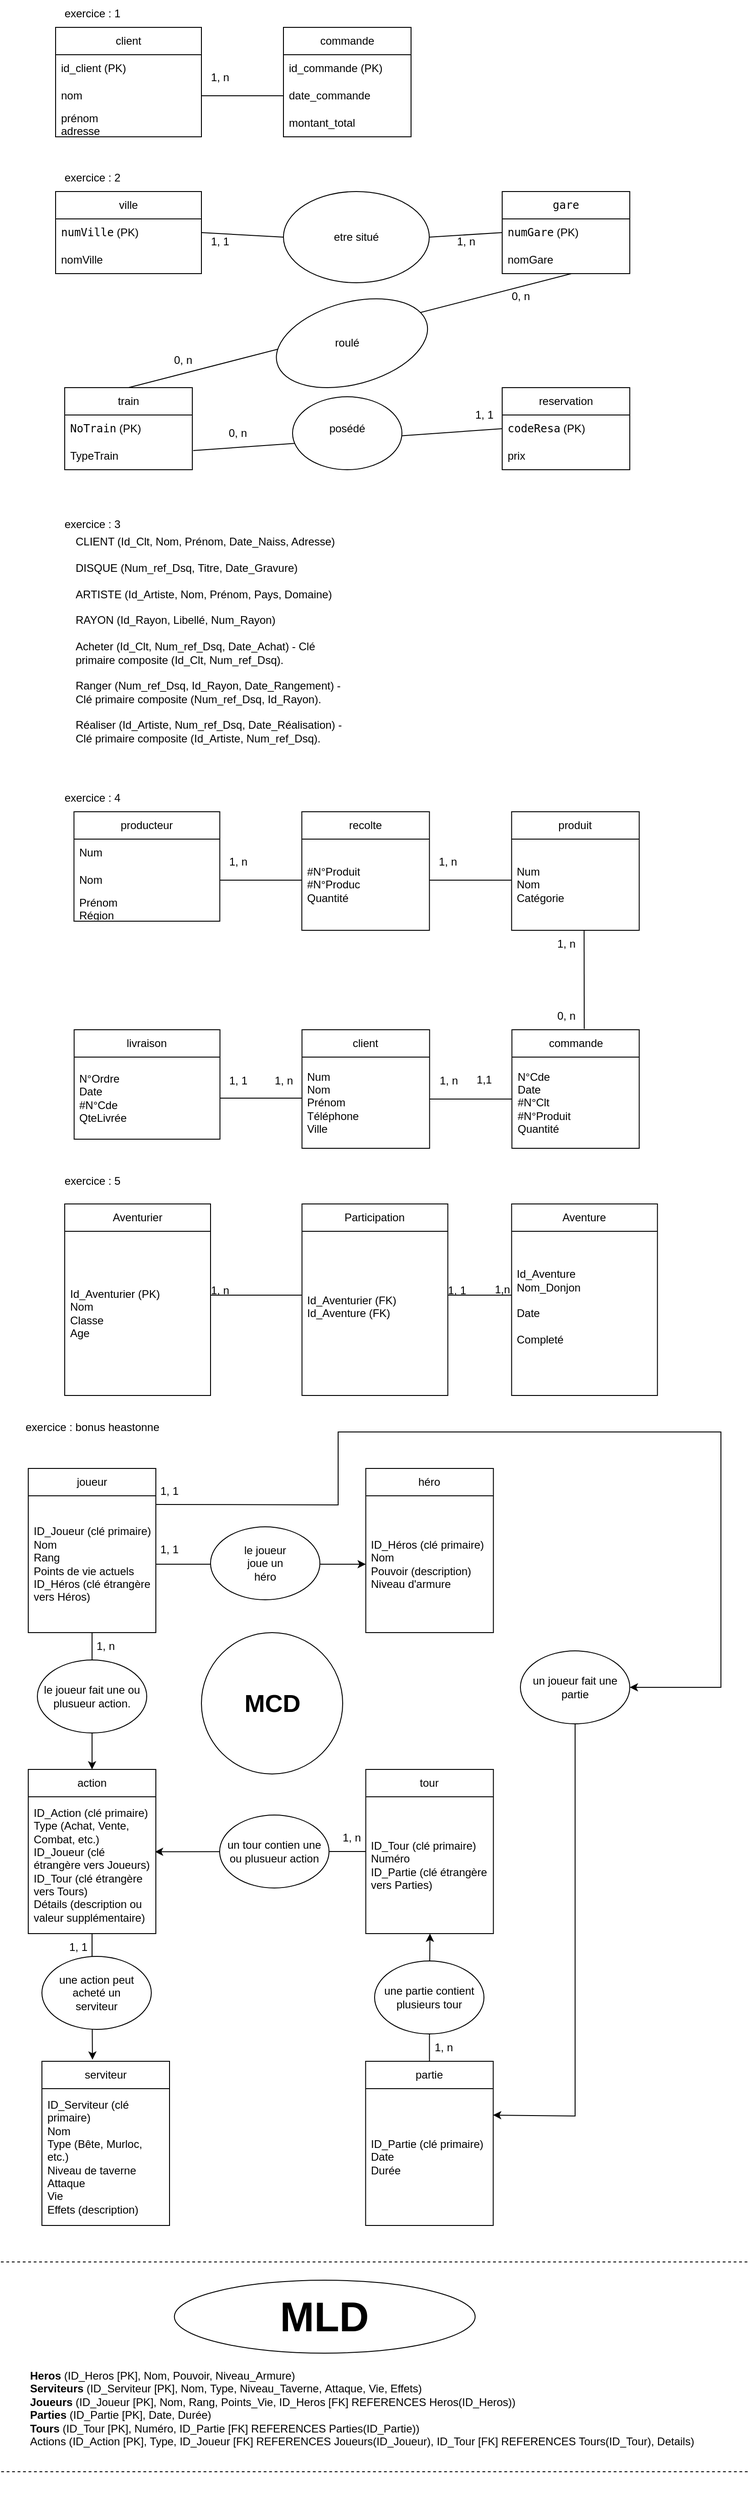 <mxfile version="24.9.1">
  <diagram name="Page-1" id="4SmS3CPvlmi44_YVS4lN">
    <mxGraphModel dx="892" dy="479" grid="1" gridSize="10" guides="1" tooltips="1" connect="1" arrows="1" fold="1" page="1" pageScale="1" pageWidth="827" pageHeight="1169" math="0" shadow="0">
      <root>
        <mxCell id="0" />
        <mxCell id="1" parent="0" />
        <mxCell id="nnCCSCj3-6F4ECiCiVHY-1" value="client" style="swimlane;fontStyle=0;childLayout=stackLayout;horizontal=1;startSize=30;horizontalStack=0;resizeParent=1;resizeParentMax=0;resizeLast=0;collapsible=1;marginBottom=0;whiteSpace=wrap;html=1;" parent="1" vertex="1">
          <mxGeometry x="60" y="70" width="160" height="120" as="geometry" />
        </mxCell>
        <mxCell id="nnCCSCj3-6F4ECiCiVHY-2" value="id_client (PK)" style="text;strokeColor=none;fillColor=none;align=left;verticalAlign=middle;spacingLeft=4;spacingRight=4;overflow=hidden;points=[[0,0.5],[1,0.5]];portConstraint=eastwest;rotatable=0;whiteSpace=wrap;html=1;" parent="nnCCSCj3-6F4ECiCiVHY-1" vertex="1">
          <mxGeometry y="30" width="160" height="30" as="geometry" />
        </mxCell>
        <mxCell id="nnCCSCj3-6F4ECiCiVHY-3" value="nom            " style="text;strokeColor=none;fillColor=none;align=left;verticalAlign=middle;spacingLeft=4;spacingRight=4;overflow=hidden;points=[[0,0.5],[1,0.5]];portConstraint=eastwest;rotatable=0;whiteSpace=wrap;html=1;" parent="nnCCSCj3-6F4ECiCiVHY-1" vertex="1">
          <mxGeometry y="60" width="160" height="30" as="geometry" />
        </mxCell>
        <mxCell id="nnCCSCj3-6F4ECiCiVHY-4" value="prénom         &lt;div&gt;adresse&amp;nbsp; &amp;nbsp; &amp;nbsp; &amp;nbsp;&amp;nbsp;&lt;br&gt;&lt;/div&gt;" style="text;strokeColor=none;fillColor=none;align=left;verticalAlign=middle;spacingLeft=4;spacingRight=4;overflow=hidden;points=[[0,0.5],[1,0.5]];portConstraint=eastwest;rotatable=0;whiteSpace=wrap;html=1;" parent="nnCCSCj3-6F4ECiCiVHY-1" vertex="1">
          <mxGeometry y="90" width="160" height="30" as="geometry" />
        </mxCell>
        <mxCell id="nnCCSCj3-6F4ECiCiVHY-5" value="commande" style="swimlane;fontStyle=0;childLayout=stackLayout;horizontal=1;startSize=30;horizontalStack=0;resizeParent=1;resizeParentMax=0;resizeLast=0;collapsible=1;marginBottom=0;whiteSpace=wrap;html=1;" parent="1" vertex="1">
          <mxGeometry x="310" y="70" width="140" height="120" as="geometry" />
        </mxCell>
        <mxCell id="nnCCSCj3-6F4ECiCiVHY-6" value="id_commande (PK)" style="text;strokeColor=none;fillColor=none;align=left;verticalAlign=middle;spacingLeft=4;spacingRight=4;overflow=hidden;points=[[0,0.5],[1,0.5]];portConstraint=eastwest;rotatable=0;whiteSpace=wrap;html=1;" parent="nnCCSCj3-6F4ECiCiVHY-5" vertex="1">
          <mxGeometry y="30" width="140" height="30" as="geometry" />
        </mxCell>
        <mxCell id="nnCCSCj3-6F4ECiCiVHY-7" value="date_commande   " style="text;strokeColor=none;fillColor=none;align=left;verticalAlign=middle;spacingLeft=4;spacingRight=4;overflow=hidden;points=[[0,0.5],[1,0.5]];portConstraint=eastwest;rotatable=0;whiteSpace=wrap;html=1;" parent="nnCCSCj3-6F4ECiCiVHY-5" vertex="1">
          <mxGeometry y="60" width="140" height="30" as="geometry" />
        </mxCell>
        <mxCell id="nnCCSCj3-6F4ECiCiVHY-8" value="montant_total   " style="text;strokeColor=none;fillColor=none;align=left;verticalAlign=middle;spacingLeft=4;spacingRight=4;overflow=hidden;points=[[0,0.5],[1,0.5]];portConstraint=eastwest;rotatable=0;whiteSpace=wrap;html=1;" parent="nnCCSCj3-6F4ECiCiVHY-5" vertex="1">
          <mxGeometry y="90" width="140" height="30" as="geometry" />
        </mxCell>
        <mxCell id="nnCCSCj3-6F4ECiCiVHY-9" value="" style="endArrow=none;html=1;rounded=0;exitX=1;exitY=0.5;exitDx=0;exitDy=0;entryX=0;entryY=0.5;entryDx=0;entryDy=0;" parent="1" source="nnCCSCj3-6F4ECiCiVHY-3" target="nnCCSCj3-6F4ECiCiVHY-7" edge="1">
          <mxGeometry width="50" height="50" relative="1" as="geometry">
            <mxPoint x="390" y="240" as="sourcePoint" />
            <mxPoint x="440" y="190" as="targetPoint" />
          </mxGeometry>
        </mxCell>
        <mxCell id="nnCCSCj3-6F4ECiCiVHY-10" value="1, n" style="text;html=1;align=center;verticalAlign=middle;resizable=0;points=[];autosize=1;strokeColor=none;fillColor=none;" parent="1" vertex="1">
          <mxGeometry x="220" y="110" width="40" height="30" as="geometry" />
        </mxCell>
        <mxCell id="nnCCSCj3-6F4ECiCiVHY-11" value="exercice : 1" style="text;html=1;align=center;verticalAlign=middle;resizable=0;points=[];autosize=1;strokeColor=none;fillColor=none;" parent="1" vertex="1">
          <mxGeometry x="60" y="40" width="80" height="30" as="geometry" />
        </mxCell>
        <mxCell id="nnCCSCj3-6F4ECiCiVHY-12" value="ville" style="swimlane;fontStyle=0;childLayout=stackLayout;horizontal=1;startSize=30;horizontalStack=0;resizeParent=1;resizeParentMax=0;resizeLast=0;collapsible=1;marginBottom=0;whiteSpace=wrap;html=1;" parent="1" vertex="1">
          <mxGeometry x="60" y="250" width="160" height="90" as="geometry" />
        </mxCell>
        <mxCell id="nnCCSCj3-6F4ECiCiVHY-13" value="&lt;code&gt;numVille&lt;/code&gt; (PK)" style="text;strokeColor=none;fillColor=none;align=left;verticalAlign=middle;spacingLeft=4;spacingRight=4;overflow=hidden;points=[[0,0.5],[1,0.5]];portConstraint=eastwest;rotatable=0;whiteSpace=wrap;html=1;" parent="nnCCSCj3-6F4ECiCiVHY-12" vertex="1">
          <mxGeometry y="30" width="160" height="30" as="geometry" />
        </mxCell>
        <mxCell id="nnCCSCj3-6F4ECiCiVHY-14" value="nomVille            " style="text;strokeColor=none;fillColor=none;align=left;verticalAlign=middle;spacingLeft=4;spacingRight=4;overflow=hidden;points=[[0,0.5],[1,0.5]];portConstraint=eastwest;rotatable=0;whiteSpace=wrap;html=1;" parent="nnCCSCj3-6F4ECiCiVHY-12" vertex="1">
          <mxGeometry y="60" width="160" height="30" as="geometry" />
        </mxCell>
        <mxCell id="nnCCSCj3-6F4ECiCiVHY-16" value="&lt;font face=&quot;monospace&quot;&gt;gare&lt;/font&gt;" style="swimlane;fontStyle=0;childLayout=stackLayout;horizontal=1;startSize=30;horizontalStack=0;resizeParent=1;resizeParentMax=0;resizeLast=0;collapsible=1;marginBottom=0;whiteSpace=wrap;html=1;" parent="1" vertex="1">
          <mxGeometry x="550" y="250" width="140" height="90" as="geometry" />
        </mxCell>
        <mxCell id="nnCCSCj3-6F4ECiCiVHY-17" value="&lt;code&gt;numGare&lt;/code&gt; (PK)" style="text;strokeColor=none;fillColor=none;align=left;verticalAlign=middle;spacingLeft=4;spacingRight=4;overflow=hidden;points=[[0,0.5],[1,0.5]];portConstraint=eastwest;rotatable=0;whiteSpace=wrap;html=1;" parent="nnCCSCj3-6F4ECiCiVHY-16" vertex="1">
          <mxGeometry y="30" width="140" height="30" as="geometry" />
        </mxCell>
        <mxCell id="nnCCSCj3-6F4ECiCiVHY-18" value="nomGare   " style="text;strokeColor=none;fillColor=none;align=left;verticalAlign=middle;spacingLeft=4;spacingRight=4;overflow=hidden;points=[[0,0.5],[1,0.5]];portConstraint=eastwest;rotatable=0;whiteSpace=wrap;html=1;" parent="nnCCSCj3-6F4ECiCiVHY-16" vertex="1">
          <mxGeometry y="60" width="140" height="30" as="geometry" />
        </mxCell>
        <mxCell id="nnCCSCj3-6F4ECiCiVHY-20" value="" style="endArrow=none;html=1;rounded=0;exitX=1;exitY=0.5;exitDx=0;exitDy=0;entryX=0;entryY=0.5;entryDx=0;entryDy=0;" parent="1" source="nnCCSCj3-6F4ECiCiVHY-35" target="nnCCSCj3-6F4ECiCiVHY-17" edge="1">
          <mxGeometry width="50" height="50" relative="1" as="geometry">
            <mxPoint x="390" y="420" as="sourcePoint" />
            <mxPoint x="440" y="370" as="targetPoint" />
          </mxGeometry>
        </mxCell>
        <mxCell id="nnCCSCj3-6F4ECiCiVHY-21" value="1, 1" style="text;html=1;align=center;verticalAlign=middle;resizable=0;points=[];autosize=1;strokeColor=none;fillColor=none;" parent="1" vertex="1">
          <mxGeometry x="220" y="290" width="40" height="30" as="geometry" />
        </mxCell>
        <mxCell id="nnCCSCj3-6F4ECiCiVHY-22" value="exercice : 2" style="text;html=1;align=center;verticalAlign=middle;resizable=0;points=[];autosize=1;strokeColor=none;fillColor=none;" parent="1" vertex="1">
          <mxGeometry x="60" y="220" width="80" height="30" as="geometry" />
        </mxCell>
        <mxCell id="nnCCSCj3-6F4ECiCiVHY-23" value="train" style="swimlane;fontStyle=0;childLayout=stackLayout;horizontal=1;startSize=30;horizontalStack=0;resizeParent=1;resizeParentMax=0;resizeLast=0;collapsible=1;marginBottom=0;whiteSpace=wrap;html=1;" parent="1" vertex="1">
          <mxGeometry x="70" y="465" width="140" height="90" as="geometry" />
        </mxCell>
        <mxCell id="nnCCSCj3-6F4ECiCiVHY-24" value="&lt;code&gt;NoTrain&lt;/code&gt; (PK)" style="text;strokeColor=none;fillColor=none;align=left;verticalAlign=middle;spacingLeft=4;spacingRight=4;overflow=hidden;points=[[0,0.5],[1,0.5]];portConstraint=eastwest;rotatable=0;whiteSpace=wrap;html=1;" parent="nnCCSCj3-6F4ECiCiVHY-23" vertex="1">
          <mxGeometry y="30" width="140" height="30" as="geometry" />
        </mxCell>
        <mxCell id="nnCCSCj3-6F4ECiCiVHY-25" value="TypeTrain   " style="text;strokeColor=none;fillColor=none;align=left;verticalAlign=middle;spacingLeft=4;spacingRight=4;overflow=hidden;points=[[0,0.5],[1,0.5]];portConstraint=eastwest;rotatable=0;whiteSpace=wrap;html=1;" parent="nnCCSCj3-6F4ECiCiVHY-23" vertex="1">
          <mxGeometry y="60" width="140" height="30" as="geometry" />
        </mxCell>
        <mxCell id="nnCCSCj3-6F4ECiCiVHY-27" value="" style="endArrow=none;html=1;rounded=0;exitX=0.543;exitY=1;exitDx=0;exitDy=0;entryX=0.5;entryY=0;entryDx=0;entryDy=0;exitPerimeter=0;" parent="1" source="nnCCSCj3-6F4ECiCiVHY-18" target="nnCCSCj3-6F4ECiCiVHY-23" edge="1">
          <mxGeometry width="50" height="50" relative="1" as="geometry">
            <mxPoint x="450" y="325" as="sourcePoint" />
            <mxPoint x="670" y="370" as="targetPoint" />
          </mxGeometry>
        </mxCell>
        <mxCell id="nnCCSCj3-6F4ECiCiVHY-29" value="reservation" style="swimlane;fontStyle=0;childLayout=stackLayout;horizontal=1;startSize=30;horizontalStack=0;resizeParent=1;resizeParentMax=0;resizeLast=0;collapsible=1;marginBottom=0;whiteSpace=wrap;html=1;" parent="1" vertex="1">
          <mxGeometry x="550" y="465" width="140" height="90" as="geometry" />
        </mxCell>
        <mxCell id="nnCCSCj3-6F4ECiCiVHY-30" value="&lt;code&gt;codeResa&lt;/code&gt; (PK)" style="text;strokeColor=none;fillColor=none;align=left;verticalAlign=middle;spacingLeft=4;spacingRight=4;overflow=hidden;points=[[0,0.5],[1,0.5]];portConstraint=eastwest;rotatable=0;whiteSpace=wrap;html=1;" parent="nnCCSCj3-6F4ECiCiVHY-29" vertex="1">
          <mxGeometry y="30" width="140" height="30" as="geometry" />
        </mxCell>
        <mxCell id="nnCCSCj3-6F4ECiCiVHY-31" value="prix   " style="text;strokeColor=none;fillColor=none;align=left;verticalAlign=middle;spacingLeft=4;spacingRight=4;overflow=hidden;points=[[0,0.5],[1,0.5]];portConstraint=eastwest;rotatable=0;whiteSpace=wrap;html=1;" parent="nnCCSCj3-6F4ECiCiVHY-29" vertex="1">
          <mxGeometry y="60" width="140" height="30" as="geometry" />
        </mxCell>
        <mxCell id="nnCCSCj3-6F4ECiCiVHY-33" value="" style="endArrow=none;html=1;rounded=0;exitX=1.007;exitY=0.3;exitDx=0;exitDy=0;entryX=0;entryY=0.5;entryDx=0;entryDy=0;exitPerimeter=0;" parent="1" source="nnCCSCj3-6F4ECiCiVHY-25" target="nnCCSCj3-6F4ECiCiVHY-30" edge="1">
          <mxGeometry width="50" height="50" relative="1" as="geometry">
            <mxPoint x="450" y="525" as="sourcePoint" />
            <mxPoint x="670" y="570" as="targetPoint" />
          </mxGeometry>
        </mxCell>
        <mxCell id="nnCCSCj3-6F4ECiCiVHY-34" value="0, n" style="text;html=1;align=center;verticalAlign=middle;resizable=0;points=[];autosize=1;strokeColor=none;fillColor=none;" parent="1" vertex="1">
          <mxGeometry x="550" y="350" width="40" height="30" as="geometry" />
        </mxCell>
        <mxCell id="nnCCSCj3-6F4ECiCiVHY-36" value="" style="endArrow=none;html=1;rounded=0;exitX=1;exitY=0.5;exitDx=0;exitDy=0;entryX=0;entryY=0.5;entryDx=0;entryDy=0;" parent="1" source="nnCCSCj3-6F4ECiCiVHY-13" target="nnCCSCj3-6F4ECiCiVHY-35" edge="1">
          <mxGeometry width="50" height="50" relative="1" as="geometry">
            <mxPoint x="220" y="295" as="sourcePoint" />
            <mxPoint x="550" y="295" as="targetPoint" />
          </mxGeometry>
        </mxCell>
        <mxCell id="nnCCSCj3-6F4ECiCiVHY-35" value="" style="ellipse;whiteSpace=wrap;html=1;" parent="1" vertex="1">
          <mxGeometry x="310" y="250" width="160" height="100" as="geometry" />
        </mxCell>
        <mxCell id="nnCCSCj3-6F4ECiCiVHY-37" value="etre situé" style="text;html=1;align=center;verticalAlign=middle;whiteSpace=wrap;rounded=0;" parent="1" vertex="1">
          <mxGeometry x="360" y="285" width="60" height="30" as="geometry" />
        </mxCell>
        <mxCell id="nnCCSCj3-6F4ECiCiVHY-38" value="" style="ellipse;whiteSpace=wrap;html=1;rotation=-15;" parent="1" vertex="1">
          <mxGeometry x="300.17" y="371.29" width="170" height="90" as="geometry" />
        </mxCell>
        <mxCell id="nnCCSCj3-6F4ECiCiVHY-39" value="roulé" style="text;html=1;align=center;verticalAlign=middle;whiteSpace=wrap;rounded=0;" parent="1" vertex="1">
          <mxGeometry x="350" y="401" width="60" height="30" as="geometry" />
        </mxCell>
        <mxCell id="nnCCSCj3-6F4ECiCiVHY-40" value="0, n" style="text;html=1;align=center;verticalAlign=middle;whiteSpace=wrap;rounded=0;" parent="1" vertex="1">
          <mxGeometry x="170" y="420" width="60" height="30" as="geometry" />
        </mxCell>
        <mxCell id="nnCCSCj3-6F4ECiCiVHY-28" value="1, n" style="text;html=1;align=center;verticalAlign=middle;resizable=0;points=[];autosize=1;strokeColor=none;fillColor=none;" parent="1" vertex="1">
          <mxGeometry x="440" y="290" width="140" height="30" as="geometry" />
        </mxCell>
        <mxCell id="nnCCSCj3-6F4ECiCiVHY-41" value="" style="ellipse;whiteSpace=wrap;html=1;" parent="1" vertex="1">
          <mxGeometry x="320" y="475" width="120" height="80" as="geometry" />
        </mxCell>
        <mxCell id="nnCCSCj3-6F4ECiCiVHY-42" value="posédé" style="text;html=1;align=center;verticalAlign=middle;whiteSpace=wrap;rounded=0;" parent="1" vertex="1">
          <mxGeometry x="350" y="495" width="60" height="30" as="geometry" />
        </mxCell>
        <mxCell id="nnCCSCj3-6F4ECiCiVHY-43" value="0, n" style="text;html=1;align=center;verticalAlign=middle;whiteSpace=wrap;rounded=0;" parent="1" vertex="1">
          <mxGeometry x="230" y="500" width="60" height="30" as="geometry" />
        </mxCell>
        <mxCell id="nnCCSCj3-6F4ECiCiVHY-44" value="1, 1" style="text;html=1;align=center;verticalAlign=middle;resizable=0;points=[];autosize=1;strokeColor=none;fillColor=none;" parent="1" vertex="1">
          <mxGeometry x="510" y="480" width="40" height="30" as="geometry" />
        </mxCell>
        <mxCell id="nnCCSCj3-6F4ECiCiVHY-45" value="exercice : 3" style="text;html=1;align=center;verticalAlign=middle;resizable=0;points=[];autosize=1;strokeColor=none;fillColor=none;" parent="1" vertex="1">
          <mxGeometry x="60" y="600" width="80" height="30" as="geometry" />
        </mxCell>
        <mxCell id="nnCCSCj3-6F4ECiCiVHY-47" value="CLIENT (Id_Clt, Nom, Prénom, Date_Naiss, Adresse)&#xa;&#xa;DISQUE (Num_ref_Dsq, Titre, Date_Gravure)&#xa;&#xa;ARTISTE (Id_Artiste, Nom, Prénom, Pays, Domaine)&#xa;&#xa;RAYON (Id_Rayon, Libellé, Num_Rayon)&#xa;&#xa;Acheter (Id_Clt, Num_ref_Dsq, Date_Achat) - Clé primaire composite (Id_Clt, Num_ref_Dsq).&#xa;&#xa;Ranger (Num_ref_Dsq, Id_Rayon, Date_Rangement) - Clé primaire composite (Num_ref_Dsq, Id_Rayon).&#xa;&#xa;Réaliser (Id_Artiste, Num_ref_Dsq, Date_Réalisation) - Clé primaire composite (Id_Artiste, Num_ref_Dsq)." style="text;whiteSpace=wrap;fontStyle=0" parent="1" vertex="1">
          <mxGeometry x="80" y="620" width="300" height="310" as="geometry" />
        </mxCell>
        <mxCell id="nnCCSCj3-6F4ECiCiVHY-48" style="edgeStyle=orthogonalEdgeStyle;rounded=0;orthogonalLoop=1;jettySize=auto;html=1;exitX=0.5;exitY=1;exitDx=0;exitDy=0;" parent="1" source="nnCCSCj3-6F4ECiCiVHY-47" target="nnCCSCj3-6F4ECiCiVHY-47" edge="1">
          <mxGeometry relative="1" as="geometry" />
        </mxCell>
        <mxCell id="nnCCSCj3-6F4ECiCiVHY-50" value="exercice : 4" style="text;html=1;align=center;verticalAlign=middle;resizable=0;points=[];autosize=1;strokeColor=none;fillColor=none;" parent="1" vertex="1">
          <mxGeometry x="60" y="900" width="80" height="30" as="geometry" />
        </mxCell>
        <mxCell id="nnCCSCj3-6F4ECiCiVHY-51" value="producteur" style="swimlane;fontStyle=0;childLayout=stackLayout;horizontal=1;startSize=30;horizontalStack=0;resizeParent=1;resizeParentMax=0;resizeLast=0;collapsible=1;marginBottom=0;whiteSpace=wrap;html=1;" parent="1" vertex="1">
          <mxGeometry x="80.17" y="930" width="160" height="120" as="geometry" />
        </mxCell>
        <mxCell id="nnCCSCj3-6F4ECiCiVHY-52" value="Num" style="text;strokeColor=none;fillColor=none;align=left;verticalAlign=middle;spacingLeft=4;spacingRight=4;overflow=hidden;points=[[0,0.5],[1,0.5]];portConstraint=eastwest;rotatable=0;whiteSpace=wrap;html=1;" parent="nnCCSCj3-6F4ECiCiVHY-51" vertex="1">
          <mxGeometry y="30" width="160" height="30" as="geometry" />
        </mxCell>
        <mxCell id="nnCCSCj3-6F4ECiCiVHY-53" value="Nom            " style="text;strokeColor=none;fillColor=none;align=left;verticalAlign=middle;spacingLeft=4;spacingRight=4;overflow=hidden;points=[[0,0.5],[1,0.5]];portConstraint=eastwest;rotatable=0;whiteSpace=wrap;html=1;" parent="nnCCSCj3-6F4ECiCiVHY-51" vertex="1">
          <mxGeometry y="60" width="160" height="30" as="geometry" />
        </mxCell>
        <mxCell id="nnCCSCj3-6F4ECiCiVHY-54" value="&lt;div&gt;Prénom&lt;/div&gt;&lt;div&gt;Région&lt;br&gt;&lt;/div&gt;" style="text;strokeColor=none;fillColor=none;align=left;verticalAlign=middle;spacingLeft=4;spacingRight=4;overflow=hidden;points=[[0,0.5],[1,0.5]];portConstraint=eastwest;rotatable=0;whiteSpace=wrap;html=1;" parent="nnCCSCj3-6F4ECiCiVHY-51" vertex="1">
          <mxGeometry y="90" width="160" height="30" as="geometry" />
        </mxCell>
        <mxCell id="nnCCSCj3-6F4ECiCiVHY-65" value="recolte" style="swimlane;fontStyle=0;childLayout=stackLayout;horizontal=1;startSize=30;horizontalStack=0;resizeParent=1;resizeParentMax=0;resizeLast=0;collapsible=1;marginBottom=0;whiteSpace=wrap;html=1;" parent="1" vertex="1">
          <mxGeometry x="330.17" y="930" width="140" height="130" as="geometry" />
        </mxCell>
        <mxCell id="nnCCSCj3-6F4ECiCiVHY-66" value="#N°Produit&lt;div&gt;#N°Produc&lt;/div&gt;&lt;div&gt;Quantité&lt;/div&gt;" style="text;strokeColor=none;fillColor=none;align=left;verticalAlign=middle;spacingLeft=4;spacingRight=4;overflow=hidden;points=[[0,0.5],[1,0.5]];portConstraint=eastwest;rotatable=0;whiteSpace=wrap;html=1;" parent="nnCCSCj3-6F4ECiCiVHY-65" vertex="1">
          <mxGeometry y="30" width="140" height="100" as="geometry" />
        </mxCell>
        <mxCell id="nnCCSCj3-6F4ECiCiVHY-67" value="" style="endArrow=none;html=1;rounded=0;exitX=1;exitY=0.5;exitDx=0;exitDy=0;entryX=0;entryY=0.5;entryDx=0;entryDy=0;" parent="1" edge="1">
          <mxGeometry width="50" height="50" relative="1" as="geometry">
            <mxPoint x="240" y="1005" as="sourcePoint" />
            <mxPoint x="330.17" y="1005" as="targetPoint" />
          </mxGeometry>
        </mxCell>
        <mxCell id="nnCCSCj3-6F4ECiCiVHY-68" value="1, n" style="text;html=1;align=center;verticalAlign=middle;resizable=0;points=[];autosize=1;strokeColor=none;fillColor=none;" parent="1" vertex="1">
          <mxGeometry x="240.17" y="970" width="40" height="30" as="geometry" />
        </mxCell>
        <mxCell id="nnCCSCj3-6F4ECiCiVHY-69" value="produit" style="swimlane;fontStyle=0;childLayout=stackLayout;horizontal=1;startSize=30;horizontalStack=0;resizeParent=1;resizeParentMax=0;resizeLast=0;collapsible=1;marginBottom=0;whiteSpace=wrap;html=1;" parent="1" vertex="1">
          <mxGeometry x="560.34" y="930" width="140" height="130" as="geometry" />
        </mxCell>
        <mxCell id="nnCCSCj3-6F4ECiCiVHY-70" value="Num&lt;div&gt;Nom&lt;div&gt;Catégorie&lt;/div&gt;&lt;/div&gt;" style="text;strokeColor=none;fillColor=none;align=left;verticalAlign=middle;spacingLeft=4;spacingRight=4;overflow=hidden;points=[[0,0.5],[1,0.5]];portConstraint=eastwest;rotatable=0;whiteSpace=wrap;html=1;" parent="nnCCSCj3-6F4ECiCiVHY-69" vertex="1">
          <mxGeometry y="30" width="140" height="100" as="geometry" />
        </mxCell>
        <mxCell id="nnCCSCj3-6F4ECiCiVHY-71" value="" style="endArrow=none;html=1;rounded=0;exitX=1;exitY=0.5;exitDx=0;exitDy=0;entryX=0;entryY=0.5;entryDx=0;entryDy=0;" parent="1" edge="1">
          <mxGeometry width="50" height="50" relative="1" as="geometry">
            <mxPoint x="470.17" y="1005" as="sourcePoint" />
            <mxPoint x="560.34" y="1005" as="targetPoint" />
          </mxGeometry>
        </mxCell>
        <mxCell id="nnCCSCj3-6F4ECiCiVHY-72" value="1, n" style="text;html=1;align=center;verticalAlign=middle;resizable=0;points=[];autosize=1;strokeColor=none;fillColor=none;" parent="1" vertex="1">
          <mxGeometry x="470.34" y="970" width="40" height="30" as="geometry" />
        </mxCell>
        <mxCell id="nnCCSCj3-6F4ECiCiVHY-73" value="commande" style="swimlane;fontStyle=0;childLayout=stackLayout;horizontal=1;startSize=30;horizontalStack=0;resizeParent=1;resizeParentMax=0;resizeLast=0;collapsible=1;marginBottom=0;whiteSpace=wrap;html=1;" parent="1" vertex="1">
          <mxGeometry x="560.68" y="1169" width="139.66" height="130" as="geometry" />
        </mxCell>
        <mxCell id="nnCCSCj3-6F4ECiCiVHY-74" value="N°Cde&lt;div&gt;Date&lt;/div&gt;&lt;div&gt;#N°Clt&lt;/div&gt;&lt;div&gt;#N°Produit&lt;/div&gt;&lt;div&gt;Quantité&lt;/div&gt;" style="text;strokeColor=none;fillColor=none;align=left;verticalAlign=middle;spacingLeft=4;spacingRight=4;overflow=hidden;points=[[0,0.5],[1,0.5]];portConstraint=eastwest;rotatable=0;whiteSpace=wrap;html=1;" parent="nnCCSCj3-6F4ECiCiVHY-73" vertex="1">
          <mxGeometry y="30" width="139.66" height="100" as="geometry" />
        </mxCell>
        <mxCell id="nnCCSCj3-6F4ECiCiVHY-75" value="" style="endArrow=none;html=1;rounded=0;exitX=0.568;exitY=0.999;exitDx=0;exitDy=0;entryX=0.568;entryY=-0.007;entryDx=0;entryDy=0;entryPerimeter=0;exitPerimeter=0;" parent="1" source="nnCCSCj3-6F4ECiCiVHY-70" target="nnCCSCj3-6F4ECiCiVHY-73" edge="1">
          <mxGeometry width="50" height="50" relative="1" as="geometry">
            <mxPoint x="570" y="1140" as="sourcePoint" />
            <mxPoint x="660.17" y="1140" as="targetPoint" />
          </mxGeometry>
        </mxCell>
        <mxCell id="nnCCSCj3-6F4ECiCiVHY-76" value="1, n" style="text;html=1;align=center;verticalAlign=middle;resizable=0;points=[];autosize=1;strokeColor=none;fillColor=none;" parent="1" vertex="1">
          <mxGeometry x="600" y="1060" width="40" height="30" as="geometry" />
        </mxCell>
        <mxCell id="nnCCSCj3-6F4ECiCiVHY-77" value="0, n" style="text;html=1;align=center;verticalAlign=middle;resizable=0;points=[];autosize=1;strokeColor=none;fillColor=none;" parent="1" vertex="1">
          <mxGeometry x="600" y="1139" width="40" height="30" as="geometry" />
        </mxCell>
        <mxCell id="nnCCSCj3-6F4ECiCiVHY-78" value="client" style="swimlane;fontStyle=0;childLayout=stackLayout;horizontal=1;startSize=30;horizontalStack=0;resizeParent=1;resizeParentMax=0;resizeLast=0;collapsible=1;marginBottom=0;whiteSpace=wrap;html=1;" parent="1" vertex="1">
          <mxGeometry x="330.34" y="1169" width="140" height="130" as="geometry" />
        </mxCell>
        <mxCell id="nnCCSCj3-6F4ECiCiVHY-79" value="Num&amp;nbsp;&lt;div&gt;Nom&amp;nbsp;&lt;/div&gt;&lt;div&gt;Prénom&lt;div&gt;Téléphone&amp;nbsp;&lt;/div&gt;&lt;div&gt;Ville&lt;br&gt;&lt;/div&gt;&lt;/div&gt;" style="text;strokeColor=none;fillColor=none;align=left;verticalAlign=middle;spacingLeft=4;spacingRight=4;overflow=hidden;points=[[0,0.5],[1,0.5]];portConstraint=eastwest;rotatable=0;whiteSpace=wrap;html=1;" parent="nnCCSCj3-6F4ECiCiVHY-78" vertex="1">
          <mxGeometry y="30" width="140" height="100" as="geometry" />
        </mxCell>
        <mxCell id="nnCCSCj3-6F4ECiCiVHY-80" value="" style="endArrow=none;html=1;rounded=0;exitX=1;exitY=0.5;exitDx=0;exitDy=0;entryX=0;entryY=0.5;entryDx=0;entryDy=0;" parent="1" edge="1">
          <mxGeometry width="50" height="50" relative="1" as="geometry">
            <mxPoint x="470.34" y="1245" as="sourcePoint" />
            <mxPoint x="560.51" y="1245" as="targetPoint" />
          </mxGeometry>
        </mxCell>
        <mxCell id="nnCCSCj3-6F4ECiCiVHY-81" value="1, n" style="text;html=1;align=center;verticalAlign=middle;resizable=0;points=[];autosize=1;strokeColor=none;fillColor=none;" parent="1" vertex="1">
          <mxGeometry x="470.51" y="1210" width="40" height="30" as="geometry" />
        </mxCell>
        <mxCell id="nnCCSCj3-6F4ECiCiVHY-82" value="1,1" style="text;whiteSpace=wrap;html=1;" parent="1" vertex="1">
          <mxGeometry x="520.34" y="1210" width="50" height="40" as="geometry" />
        </mxCell>
        <mxCell id="nnCCSCj3-6F4ECiCiVHY-83" value="livraison" style="swimlane;fontStyle=0;childLayout=stackLayout;horizontal=1;startSize=30;horizontalStack=0;resizeParent=1;resizeParentMax=0;resizeLast=0;collapsible=1;marginBottom=0;whiteSpace=wrap;html=1;" parent="1" vertex="1">
          <mxGeometry x="80.34" y="1169" width="160" height="120" as="geometry" />
        </mxCell>
        <mxCell id="nnCCSCj3-6F4ECiCiVHY-86" value="&lt;div&gt;N°Ordre&lt;/div&gt;&lt;div&gt;Date&lt;/div&gt;&lt;div&gt;#N°Cde&lt;/div&gt;&lt;div&gt;QteLivrée&lt;br&gt;&lt;/div&gt;" style="text;strokeColor=none;fillColor=none;align=left;verticalAlign=middle;spacingLeft=4;spacingRight=4;overflow=hidden;points=[[0,0.5],[1,0.5]];portConstraint=eastwest;rotatable=0;whiteSpace=wrap;html=1;" parent="nnCCSCj3-6F4ECiCiVHY-83" vertex="1">
          <mxGeometry y="30" width="160" height="90" as="geometry" />
        </mxCell>
        <mxCell id="nnCCSCj3-6F4ECiCiVHY-87" value="" style="endArrow=none;html=1;rounded=0;exitX=1;exitY=0.5;exitDx=0;exitDy=0;entryX=0;entryY=0.5;entryDx=0;entryDy=0;" parent="1" edge="1">
          <mxGeometry width="50" height="50" relative="1" as="geometry">
            <mxPoint x="240.17" y="1244" as="sourcePoint" />
            <mxPoint x="330.34" y="1244" as="targetPoint" />
          </mxGeometry>
        </mxCell>
        <mxCell id="nnCCSCj3-6F4ECiCiVHY-88" value="1, n" style="text;html=1;align=center;verticalAlign=middle;resizable=0;points=[];autosize=1;strokeColor=none;fillColor=none;" parent="1" vertex="1">
          <mxGeometry x="290" y="1210" width="40" height="30" as="geometry" />
        </mxCell>
        <mxCell id="nnCCSCj3-6F4ECiCiVHY-89" value="1, 1" style="text;html=1;align=center;verticalAlign=middle;resizable=0;points=[];autosize=1;strokeColor=none;fillColor=none;" parent="1" vertex="1">
          <mxGeometry x="240.34" y="1210" width="40" height="30" as="geometry" />
        </mxCell>
        <mxCell id="nnCCSCj3-6F4ECiCiVHY-90" value="exercice : 5" style="text;html=1;align=center;verticalAlign=middle;resizable=0;points=[];autosize=1;strokeColor=none;fillColor=none;" parent="1" vertex="1">
          <mxGeometry x="60" y="1320" width="80" height="30" as="geometry" />
        </mxCell>
        <mxCell id="nnCCSCj3-6F4ECiCiVHY-91" value="Aventurier" style="swimlane;fontStyle=0;childLayout=stackLayout;horizontal=1;startSize=30;horizontalStack=0;resizeParent=1;resizeParentMax=0;resizeLast=0;collapsible=1;marginBottom=0;whiteSpace=wrap;html=1;" parent="1" vertex="1">
          <mxGeometry x="70" y="1360" width="160" height="210" as="geometry" />
        </mxCell>
        <mxCell id="nnCCSCj3-6F4ECiCiVHY-94" value="Id_Aventurier (PK) &#xa;Nom &#xa;Classe &#xa;Age " style="text;strokeColor=none;fillColor=none;align=left;verticalAlign=middle;spacingLeft=4;spacingRight=4;overflow=hidden;points=[[0,0.5],[1,0.5]];portConstraint=eastwest;rotatable=0;whiteSpace=wrap;" parent="nnCCSCj3-6F4ECiCiVHY-91" vertex="1">
          <mxGeometry y="30" width="160" height="180" as="geometry" />
        </mxCell>
        <mxCell id="nnCCSCj3-6F4ECiCiVHY-95" value="Participation" style="swimlane;fontStyle=0;childLayout=stackLayout;horizontal=1;startSize=30;horizontalStack=0;resizeParent=1;resizeParentMax=0;resizeLast=0;collapsible=1;marginBottom=0;whiteSpace=wrap;html=1;" parent="1" vertex="1">
          <mxGeometry x="330.34" y="1360" width="160" height="210" as="geometry">
            <mxRectangle x="330.34" y="1360" width="110" height="30" as="alternateBounds" />
          </mxGeometry>
        </mxCell>
        <mxCell id="nnCCSCj3-6F4ECiCiVHY-96" value="Id_Aventurier (FK)&#xa;Id_Aventure (FK)&#xa;" style="text;strokeColor=none;fillColor=none;align=left;verticalAlign=middle;spacingLeft=4;spacingRight=4;overflow=hidden;points=[[0,0.5],[1,0.5]];portConstraint=eastwest;rotatable=0;whiteSpace=wrap;" parent="nnCCSCj3-6F4ECiCiVHY-95" vertex="1">
          <mxGeometry y="30" width="160" height="180" as="geometry" />
        </mxCell>
        <mxCell id="nnCCSCj3-6F4ECiCiVHY-98" value=" Aventure" style="swimlane;fontStyle=0;childLayout=stackLayout;horizontal=1;startSize=30;horizontalStack=0;resizeParent=1;resizeParentMax=0;resizeLast=0;collapsible=1;marginBottom=0;whiteSpace=wrap;html=1;" parent="1" vertex="1">
          <mxGeometry x="560.34" y="1360" width="160" height="210" as="geometry" />
        </mxCell>
        <mxCell id="nnCCSCj3-6F4ECiCiVHY-99" value="Id_Aventure&#xa;Nom_Donjon&#xa;&#xa;Date&#xa;&#xa;Completé&#xa;" style="text;strokeColor=none;fillColor=none;align=left;verticalAlign=middle;spacingLeft=4;spacingRight=4;overflow=hidden;points=[[0,0.5],[1,0.5]];portConstraint=eastwest;rotatable=0;whiteSpace=wrap;" parent="nnCCSCj3-6F4ECiCiVHY-98" vertex="1">
          <mxGeometry y="30" width="160" height="180" as="geometry" />
        </mxCell>
        <mxCell id="nnCCSCj3-6F4ECiCiVHY-100" value="" style="endArrow=none;html=1;rounded=0;" parent="1" edge="1">
          <mxGeometry width="50" height="50" relative="1" as="geometry">
            <mxPoint x="230" y="1460" as="sourcePoint" />
            <mxPoint x="330" y="1460" as="targetPoint" />
          </mxGeometry>
        </mxCell>
        <mxCell id="nnCCSCj3-6F4ECiCiVHY-101" value="1, n" style="text;html=1;align=center;verticalAlign=middle;resizable=0;points=[];autosize=1;strokeColor=none;fillColor=none;" parent="1" vertex="1">
          <mxGeometry x="220" y="1440" width="40" height="30" as="geometry" />
        </mxCell>
        <mxCell id="nnCCSCj3-6F4ECiCiVHY-102" value="" style="endArrow=none;html=1;rounded=0;" parent="1" edge="1">
          <mxGeometry width="50" height="50" relative="1" as="geometry">
            <mxPoint x="490" y="1460" as="sourcePoint" />
            <mxPoint x="560" y="1460" as="targetPoint" />
          </mxGeometry>
        </mxCell>
        <mxCell id="nnCCSCj3-6F4ECiCiVHY-103" value="1, 1" style="text;html=1;align=center;verticalAlign=middle;resizable=0;points=[];autosize=1;strokeColor=none;fillColor=none;" parent="1" vertex="1">
          <mxGeometry x="480.34" y="1440" width="40" height="30" as="geometry" />
        </mxCell>
        <mxCell id="nnCCSCj3-6F4ECiCiVHY-104" value="1,n" style="text;whiteSpace=wrap;html=1;" parent="1" vertex="1">
          <mxGeometry x="540.34" y="1440" width="30" height="30" as="geometry" />
        </mxCell>
        <mxCell id="nnCCSCj3-6F4ECiCiVHY-105" value="exercice : bonus heastonne" style="text;html=1;align=center;verticalAlign=middle;resizable=0;points=[];autosize=1;strokeColor=none;fillColor=none;" parent="1" vertex="1">
          <mxGeometry x="15" y="1590" width="170" height="30" as="geometry" />
        </mxCell>
        <mxCell id="abLhyU1Uy6XBQa0V-oY--5" value="héro" style="swimlane;fontStyle=0;childLayout=stackLayout;horizontal=1;startSize=30;horizontalStack=0;resizeParent=1;resizeParentMax=0;resizeLast=0;collapsible=1;marginBottom=0;whiteSpace=wrap;html=1;" vertex="1" parent="1">
          <mxGeometry x="400.34" y="1650" width="140" height="180" as="geometry" />
        </mxCell>
        <mxCell id="abLhyU1Uy6XBQa0V-oY--8" value="&lt;span style=&quot;background-color: initial;&quot;&gt;ID_Héros (clé primaire)&lt;/span&gt;&lt;br&gt;&lt;span style=&quot;background-color: initial;&quot;&gt;Nom&lt;/span&gt;&lt;br&gt;&lt;span style=&quot;background-color: initial;&quot;&gt;Pouvoir (description)&lt;/span&gt;&lt;br&gt;&lt;span style=&quot;background-color: initial;&quot;&gt;Niveau d&#39;armure&lt;/span&gt;" style="text;strokeColor=none;fillColor=none;align=left;verticalAlign=middle;spacingLeft=4;spacingRight=4;overflow=hidden;points=[[0,0.5],[1,0.5]];portConstraint=eastwest;rotatable=0;whiteSpace=wrap;html=1;" vertex="1" parent="abLhyU1Uy6XBQa0V-oY--5">
          <mxGeometry y="30" width="140" height="150" as="geometry" />
        </mxCell>
        <mxCell id="abLhyU1Uy6XBQa0V-oY--9" value="serviteur" style="swimlane;fontStyle=0;childLayout=stackLayout;horizontal=1;startSize=30;horizontalStack=0;resizeParent=1;resizeParentMax=0;resizeLast=0;collapsible=1;marginBottom=0;whiteSpace=wrap;html=1;" vertex="1" parent="1">
          <mxGeometry x="45" y="2300" width="140" height="180" as="geometry" />
        </mxCell>
        <mxCell id="abLhyU1Uy6XBQa0V-oY--12" value="&lt;span style=&quot;background-color: initial;&quot;&gt;ID_Serviteur (clé primaire)&lt;/span&gt;&lt;br&gt;&lt;span style=&quot;background-color: initial;&quot;&gt;Nom&lt;/span&gt;&lt;br&gt;&lt;span style=&quot;background-color: initial;&quot;&gt;Type (Bête, Murloc, etc.)&lt;/span&gt;&lt;br&gt;&lt;span style=&quot;background-color: initial;&quot;&gt;Niveau de taverne&lt;/span&gt;&lt;br&gt;&lt;span style=&quot;background-color: initial;&quot;&gt;Attaque&lt;/span&gt;&lt;br&gt;&lt;span style=&quot;background-color: initial;&quot;&gt;Vie&lt;/span&gt;&lt;br&gt;&lt;span style=&quot;background-color: initial;&quot;&gt;Effets (description)&lt;/span&gt;" style="text;strokeColor=none;fillColor=none;align=left;verticalAlign=middle;spacingLeft=4;spacingRight=4;overflow=hidden;points=[[0,0.5],[1,0.5]];portConstraint=eastwest;rotatable=0;whiteSpace=wrap;html=1;" vertex="1" parent="abLhyU1Uy6XBQa0V-oY--9">
          <mxGeometry y="30" width="140" height="150" as="geometry" />
        </mxCell>
        <mxCell id="abLhyU1Uy6XBQa0V-oY--43" style="edgeStyle=orthogonalEdgeStyle;rounded=0;orthogonalLoop=1;jettySize=auto;html=1;" edge="1" parent="1" source="abLhyU1Uy6XBQa0V-oY--13" target="abLhyU1Uy6XBQa0V-oY--23">
          <mxGeometry relative="1" as="geometry" />
        </mxCell>
        <mxCell id="abLhyU1Uy6XBQa0V-oY--13" value="joueur" style="swimlane;fontStyle=0;childLayout=stackLayout;horizontal=1;startSize=30;horizontalStack=0;resizeParent=1;resizeParentMax=0;resizeLast=0;collapsible=1;marginBottom=0;whiteSpace=wrap;html=1;" vertex="1" parent="1">
          <mxGeometry x="30.0" y="1650" width="140" height="180" as="geometry" />
        </mxCell>
        <mxCell id="abLhyU1Uy6XBQa0V-oY--16" value="&lt;span style=&quot;background-color: initial;&quot;&gt;ID_Joueur (clé primaire)&lt;/span&gt;&lt;br&gt;&lt;span style=&quot;background-color: initial;&quot;&gt;Nom&lt;/span&gt;&lt;br&gt;&lt;span style=&quot;background-color: initial;&quot;&gt;Rang&lt;/span&gt;&lt;br&gt;&lt;span style=&quot;background-color: initial;&quot;&gt;Points de vie actuels&lt;/span&gt;&lt;br&gt;&lt;span style=&quot;background-color: initial;&quot;&gt;ID_Héros (clé étrangère vers Héros)&lt;/span&gt;" style="text;strokeColor=none;fillColor=none;align=left;verticalAlign=middle;spacingLeft=4;spacingRight=4;overflow=hidden;points=[[0,0.5],[1,0.5]];portConstraint=eastwest;rotatable=0;whiteSpace=wrap;html=1;" vertex="1" parent="abLhyU1Uy6XBQa0V-oY--13">
          <mxGeometry y="30" width="140" height="150" as="geometry" />
        </mxCell>
        <mxCell id="abLhyU1Uy6XBQa0V-oY--17" value="partie" style="swimlane;fontStyle=0;childLayout=stackLayout;horizontal=1;startSize=30;horizontalStack=0;resizeParent=1;resizeParentMax=0;resizeLast=0;collapsible=1;marginBottom=0;whiteSpace=wrap;html=1;" vertex="1" parent="1">
          <mxGeometry x="400.17" y="2300" width="140" height="180" as="geometry" />
        </mxCell>
        <mxCell id="abLhyU1Uy6XBQa0V-oY--18" value="&lt;span style=&quot;background-color: initial;&quot;&gt;ID_Partie (clé primaire)&lt;/span&gt;&lt;br&gt;&lt;span style=&quot;background-color: initial;&quot;&gt;Date&lt;/span&gt;&lt;br&gt;&lt;span style=&quot;background-color: initial;&quot;&gt;Durée&lt;/span&gt;" style="text;strokeColor=none;fillColor=none;align=left;verticalAlign=middle;spacingLeft=4;spacingRight=4;overflow=hidden;points=[[0,0.5],[1,0.5]];portConstraint=eastwest;rotatable=0;whiteSpace=wrap;html=1;" vertex="1" parent="abLhyU1Uy6XBQa0V-oY--17">
          <mxGeometry y="30" width="140" height="150" as="geometry" />
        </mxCell>
        <mxCell id="abLhyU1Uy6XBQa0V-oY--21" value="tour" style="swimlane;fontStyle=0;childLayout=stackLayout;horizontal=1;startSize=30;horizontalStack=0;resizeParent=1;resizeParentMax=0;resizeLast=0;collapsible=1;marginBottom=0;whiteSpace=wrap;html=1;" vertex="1" parent="1">
          <mxGeometry x="400.34" y="1980" width="140" height="180" as="geometry" />
        </mxCell>
        <mxCell id="abLhyU1Uy6XBQa0V-oY--22" value="&lt;span style=&quot;background-color: initial;&quot;&gt;ID_Tour (clé primaire)&lt;/span&gt;&lt;br&gt;&lt;span style=&quot;background-color: initial;&quot;&gt;Numéro&lt;/span&gt;&lt;br&gt;&lt;span style=&quot;background-color: initial;&quot;&gt;ID_Partie (clé étrangère vers Parties)&lt;/span&gt;" style="text;strokeColor=none;fillColor=none;align=left;verticalAlign=middle;spacingLeft=4;spacingRight=4;overflow=hidden;points=[[0,0.5],[1,0.5]];portConstraint=eastwest;rotatable=0;whiteSpace=wrap;html=1;" vertex="1" parent="abLhyU1Uy6XBQa0V-oY--21">
          <mxGeometry y="30" width="140" height="150" as="geometry" />
        </mxCell>
        <mxCell id="abLhyU1Uy6XBQa0V-oY--23" value="action" style="swimlane;fontStyle=0;childLayout=stackLayout;horizontal=1;startSize=30;horizontalStack=0;resizeParent=1;resizeParentMax=0;resizeLast=0;collapsible=1;marginBottom=0;whiteSpace=wrap;html=1;" vertex="1" parent="1">
          <mxGeometry x="30.0" y="1980" width="140" height="180" as="geometry" />
        </mxCell>
        <mxCell id="abLhyU1Uy6XBQa0V-oY--24" value="&lt;span style=&quot;background-color: initial;&quot;&gt;ID_Action (clé primaire)&lt;/span&gt;&lt;br&gt;&lt;span style=&quot;background-color: initial;&quot;&gt;Type (Achat, Vente, Combat, etc.)&lt;/span&gt;&lt;br&gt;&lt;span style=&quot;background-color: initial;&quot;&gt;ID_Joueur (clé étrangère vers Joueurs)&lt;/span&gt;&lt;br&gt;&lt;span style=&quot;background-color: initial;&quot;&gt;ID_Tour (clé étrangère vers Tours)&lt;/span&gt;&lt;br&gt;&lt;span style=&quot;background-color: initial;&quot;&gt;Détails (description ou valeur supplémentaire)&lt;/span&gt;" style="text;strokeColor=none;fillColor=none;align=left;verticalAlign=middle;spacingLeft=4;spacingRight=4;overflow=hidden;points=[[0,0.5],[1,0.5]];portConstraint=eastwest;rotatable=0;whiteSpace=wrap;html=1;" vertex="1" parent="abLhyU1Uy6XBQa0V-oY--23">
          <mxGeometry y="30" width="140" height="150" as="geometry" />
        </mxCell>
        <mxCell id="abLhyU1Uy6XBQa0V-oY--37" style="edgeStyle=orthogonalEdgeStyle;rounded=0;orthogonalLoop=1;jettySize=auto;html=1;" edge="1" parent="1" source="abLhyU1Uy6XBQa0V-oY--16" target="abLhyU1Uy6XBQa0V-oY--8">
          <mxGeometry relative="1" as="geometry" />
        </mxCell>
        <mxCell id="abLhyU1Uy6XBQa0V-oY--38" value="" style="ellipse;whiteSpace=wrap;html=1;" vertex="1" parent="1">
          <mxGeometry x="230" y="1714" width="120" height="80" as="geometry" />
        </mxCell>
        <mxCell id="abLhyU1Uy6XBQa0V-oY--39" value="le joueur joue un héro" style="text;html=1;align=center;verticalAlign=middle;whiteSpace=wrap;rounded=0;" vertex="1" parent="1">
          <mxGeometry x="260" y="1739" width="60" height="30" as="geometry" />
        </mxCell>
        <mxCell id="abLhyU1Uy6XBQa0V-oY--40" value="1, 1" style="text;html=1;align=center;verticalAlign=middle;whiteSpace=wrap;rounded=0;" vertex="1" parent="1">
          <mxGeometry x="170" y="1724" width="30" height="30" as="geometry" />
        </mxCell>
        <mxCell id="abLhyU1Uy6XBQa0V-oY--44" value="" style="ellipse;whiteSpace=wrap;html=1;" vertex="1" parent="1">
          <mxGeometry x="40" y="1860" width="120" height="80" as="geometry" />
        </mxCell>
        <mxCell id="abLhyU1Uy6XBQa0V-oY--45" value="le joueur fait une ou plusueur action." style="text;html=1;align=center;verticalAlign=middle;whiteSpace=wrap;rounded=0;" vertex="1" parent="1">
          <mxGeometry x="40" y="1870" width="120" height="60" as="geometry" />
        </mxCell>
        <mxCell id="abLhyU1Uy6XBQa0V-oY--47" value="1, n" style="text;html=1;align=center;verticalAlign=middle;whiteSpace=wrap;rounded=0;" vertex="1" parent="1">
          <mxGeometry x="100" y="1830" width="30" height="30" as="geometry" />
        </mxCell>
        <mxCell id="abLhyU1Uy6XBQa0V-oY--48" style="edgeStyle=orthogonalEdgeStyle;rounded=0;orthogonalLoop=1;jettySize=auto;html=1;entryX=0.993;entryY=0.402;entryDx=0;entryDy=0;entryPerimeter=0;" edge="1" parent="1" source="abLhyU1Uy6XBQa0V-oY--21" target="abLhyU1Uy6XBQa0V-oY--24">
          <mxGeometry relative="1" as="geometry" />
        </mxCell>
        <mxCell id="abLhyU1Uy6XBQa0V-oY--49" value="" style="ellipse;whiteSpace=wrap;html=1;" vertex="1" parent="1">
          <mxGeometry x="240" y="2030" width="120" height="80" as="geometry" />
        </mxCell>
        <mxCell id="abLhyU1Uy6XBQa0V-oY--50" value="un tour contien une ou plusueur action" style="text;html=1;align=center;verticalAlign=middle;whiteSpace=wrap;rounded=0;" vertex="1" parent="1">
          <mxGeometry x="240" y="2040" width="120" height="60" as="geometry" />
        </mxCell>
        <mxCell id="abLhyU1Uy6XBQa0V-oY--52" value="1, n" style="text;html=1;align=center;verticalAlign=middle;whiteSpace=wrap;rounded=0;" vertex="1" parent="1">
          <mxGeometry x="370.17" y="2040" width="30" height="30" as="geometry" />
        </mxCell>
        <mxCell id="abLhyU1Uy6XBQa0V-oY--54" style="edgeStyle=orthogonalEdgeStyle;rounded=0;orthogonalLoop=1;jettySize=auto;html=1;entryX=0.503;entryY=1;entryDx=0;entryDy=0;entryPerimeter=0;" edge="1" parent="1" source="abLhyU1Uy6XBQa0V-oY--17" target="abLhyU1Uy6XBQa0V-oY--22">
          <mxGeometry relative="1" as="geometry" />
        </mxCell>
        <mxCell id="abLhyU1Uy6XBQa0V-oY--55" value="" style="ellipse;whiteSpace=wrap;html=1;" vertex="1" parent="1">
          <mxGeometry x="410" y="2190" width="120" height="80" as="geometry" />
        </mxCell>
        <mxCell id="abLhyU1Uy6XBQa0V-oY--56" value="une partie contient plusieurs tour" style="text;html=1;align=center;verticalAlign=middle;whiteSpace=wrap;rounded=0;" vertex="1" parent="1">
          <mxGeometry x="410.34" y="2195" width="120" height="70" as="geometry" />
        </mxCell>
        <mxCell id="abLhyU1Uy6XBQa0V-oY--57" value="1, n" style="text;html=1;align=center;verticalAlign=middle;whiteSpace=wrap;rounded=0;" vertex="1" parent="1">
          <mxGeometry x="470.51" y="2270" width="30" height="30" as="geometry" />
        </mxCell>
        <mxCell id="abLhyU1Uy6XBQa0V-oY--58" style="edgeStyle=orthogonalEdgeStyle;rounded=0;orthogonalLoop=1;jettySize=auto;html=1;entryX=0.396;entryY=-0.01;entryDx=0;entryDy=0;entryPerimeter=0;" edge="1" parent="1" source="abLhyU1Uy6XBQa0V-oY--23" target="abLhyU1Uy6XBQa0V-oY--9">
          <mxGeometry relative="1" as="geometry" />
        </mxCell>
        <mxCell id="abLhyU1Uy6XBQa0V-oY--59" value="" style="ellipse;whiteSpace=wrap;html=1;" vertex="1" parent="1">
          <mxGeometry x="45" y="2185" width="120" height="80" as="geometry" />
        </mxCell>
        <mxCell id="abLhyU1Uy6XBQa0V-oY--60" value="une action peut acheté un serviteur" style="text;html=1;align=center;verticalAlign=middle;whiteSpace=wrap;rounded=0;" vertex="1" parent="1">
          <mxGeometry x="55" y="2190" width="100" height="70" as="geometry" />
        </mxCell>
        <mxCell id="abLhyU1Uy6XBQa0V-oY--61" value="1, 1" style="text;html=1;align=center;verticalAlign=middle;whiteSpace=wrap;rounded=0;" vertex="1" parent="1">
          <mxGeometry x="70" y="2160" width="30" height="30" as="geometry" />
        </mxCell>
        <mxCell id="abLhyU1Uy6XBQa0V-oY--63" value="" style="endArrow=classic;html=1;rounded=0;" edge="1" parent="1" source="abLhyU1Uy6XBQa0V-oY--66">
          <mxGeometry width="50" height="50" relative="1" as="geometry">
            <mxPoint x="230" y="1670" as="sourcePoint" />
            <mxPoint x="540" y="2359" as="targetPoint" />
            <Array as="points">
              <mxPoint x="630" y="2360" />
            </Array>
          </mxGeometry>
        </mxCell>
        <mxCell id="abLhyU1Uy6XBQa0V-oY--64" value="1, 1" style="text;html=1;align=center;verticalAlign=middle;whiteSpace=wrap;rounded=0;" vertex="1" parent="1">
          <mxGeometry x="170" y="1660" width="30" height="30" as="geometry" />
        </mxCell>
        <mxCell id="abLhyU1Uy6XBQa0V-oY--65" value="" style="endArrow=classic;html=1;rounded=0;exitX=1.001;exitY=0.063;exitDx=0;exitDy=0;exitPerimeter=0;" edge="1" parent="1" source="abLhyU1Uy6XBQa0V-oY--16" target="abLhyU1Uy6XBQa0V-oY--66">
          <mxGeometry width="50" height="50" relative="1" as="geometry">
            <mxPoint x="170" y="1689" as="sourcePoint" />
            <mxPoint x="540" y="2359" as="targetPoint" />
            <Array as="points">
              <mxPoint x="370" y="1690" />
              <mxPoint x="370" y="1610" />
              <mxPoint x="630" y="1610" />
              <mxPoint x="790" y="1610" />
              <mxPoint x="790" y="1730" />
              <mxPoint x="790" y="1890" />
            </Array>
          </mxGeometry>
        </mxCell>
        <mxCell id="abLhyU1Uy6XBQa0V-oY--66" value="" style="ellipse;whiteSpace=wrap;html=1;" vertex="1" parent="1">
          <mxGeometry x="570" y="1850" width="120" height="80" as="geometry" />
        </mxCell>
        <mxCell id="abLhyU1Uy6XBQa0V-oY--67" value="un joueur fait une partie" style="text;html=1;align=center;verticalAlign=middle;whiteSpace=wrap;rounded=0;" vertex="1" parent="1">
          <mxGeometry x="580" y="1875" width="100" height="30" as="geometry" />
        </mxCell>
        <mxCell id="abLhyU1Uy6XBQa0V-oY--68" value="" style="ellipse;whiteSpace=wrap;html=1;aspect=fixed;" vertex="1" parent="1">
          <mxGeometry x="220" y="1830" width="155" height="155" as="geometry" />
        </mxCell>
        <mxCell id="abLhyU1Uy6XBQa0V-oY--69" value="&lt;span style=&quot;font-size: 27px;&quot;&gt;&lt;b&gt;MCD&lt;/b&gt;&lt;/span&gt;" style="text;html=1;align=center;verticalAlign=middle;whiteSpace=wrap;rounded=0;" vertex="1" parent="1">
          <mxGeometry x="267.5" y="1892.5" width="60" height="30" as="geometry" />
        </mxCell>
        <mxCell id="abLhyU1Uy6XBQa0V-oY--70" value="" style="endArrow=none;dashed=1;html=1;rounded=0;" edge="1" parent="1">
          <mxGeometry width="50" height="50" relative="1" as="geometry">
            <mxPoint y="2520" as="sourcePoint" />
            <mxPoint x="820" y="2520" as="targetPoint" />
          </mxGeometry>
        </mxCell>
        <mxCell id="abLhyU1Uy6XBQa0V-oY--71" value="&lt;b&gt;Heros &lt;/b&gt;(ID_Heros [PK], Nom, Pouvoir, Niveau_Armure)&lt;div&gt;&lt;div&gt;&lt;b&gt;Serviteurs &lt;/b&gt;(&lt;span style=&quot;background-color: initial;&quot;&gt;ID_Serviteur [PK],&amp;nbsp;&lt;/span&gt;&lt;span style=&quot;background-color: initial;&quot;&gt;Nom,&amp;nbsp;&lt;/span&gt;&lt;span style=&quot;background-color: initial;&quot;&gt;Type,&amp;nbsp;&lt;/span&gt;&lt;span style=&quot;background-color: initial;&quot;&gt;Niveau_Taverne,&amp;nbsp;&lt;/span&gt;&lt;span style=&quot;background-color: initial;&quot;&gt;Attaque,&amp;nbsp;&lt;/span&gt;&lt;span style=&quot;background-color: initial;&quot;&gt;Vie,&amp;nbsp;&lt;/span&gt;&lt;span style=&quot;background-color: initial;&quot;&gt;Effets&lt;/span&gt;&lt;span style=&quot;background-color: initial;&quot;&gt;)&lt;/span&gt;&lt;/div&gt;&lt;/div&gt;&lt;div style=&quot;&quot;&gt;&lt;div&gt;&lt;b&gt;Joueurs&lt;/b&gt; (&lt;span style=&quot;background-color: initial;&quot;&gt;ID_Joueur [PK],&amp;nbsp;&lt;/span&gt;&lt;span style=&quot;background-color: initial;&quot;&gt;Nom,&amp;nbsp;&lt;/span&gt;&lt;span style=&quot;background-color: initial;&quot;&gt;Rang,&amp;nbsp;&lt;/span&gt;&lt;span style=&quot;background-color: initial;&quot;&gt;Points_Vie,&amp;nbsp;&lt;/span&gt;&lt;span style=&quot;background-color: initial;&quot;&gt;ID_Heros [FK] REFERENCES Heros(ID_Heros)&lt;/span&gt;&lt;span style=&quot;background-color: initial;&quot;&gt;)&lt;/span&gt;&lt;/div&gt;&lt;div&gt;&lt;span style=&quot;background-color: initial;&quot;&gt;&lt;div&gt;&lt;b&gt;Parties&lt;/b&gt; (&lt;span style=&quot;background-color: initial;&quot;&gt;ID_Partie [PK],&lt;/span&gt;&lt;span style=&quot;background-color: initial;&quot;&gt;&amp;nbsp;Date,&amp;nbsp;&lt;/span&gt;&lt;span style=&quot;background-color: initial;&quot;&gt;Durée&lt;/span&gt;&lt;span style=&quot;background-color: initial;&quot;&gt;)&lt;/span&gt;&lt;/div&gt;&lt;div&gt;&lt;span style=&quot;background-color: initial;&quot;&gt;&lt;div&gt;&lt;b&gt;Tours&lt;/b&gt; (&lt;span style=&quot;background-color: initial;&quot;&gt;ID_Tour [PK],&lt;/span&gt;&lt;span style=&quot;background-color: initial;&quot;&gt;&amp;nbsp;Numéro,&lt;/span&gt;&lt;span style=&quot;background-color: initial;&quot;&gt;&amp;nbsp;ID_Partie [FK] REFERENCES Parties(ID_Partie)&lt;/span&gt;&lt;span style=&quot;background-color: initial;&quot;&gt;)&lt;/span&gt;&lt;/div&gt;&lt;div&gt;&lt;span style=&quot;background-color: initial;&quot;&gt;&lt;div&gt;Actions (&lt;span style=&quot;background-color: initial;&quot;&gt;ID_Action [PK],&lt;/span&gt;&lt;span style=&quot;background-color: initial;&quot;&gt;&amp;nbsp;Type,&lt;/span&gt;&lt;span style=&quot;background-color: initial;&quot;&gt;&amp;nbsp;ID_Joueur [FK] REFERENCES Joueurs(ID_Joueur),&lt;/span&gt;&lt;span style=&quot;background-color: initial;&quot;&gt;&amp;nbsp;ID_Tour [FK] REFERENCES Tours(ID_Tour),&lt;/span&gt;&lt;span style=&quot;background-color: initial;&quot;&gt;&amp;nbsp;Details&lt;/span&gt;&lt;span style=&quot;background-color: initial;&quot;&gt;)&lt;/span&gt;&lt;/div&gt;&lt;/span&gt;&lt;/div&gt;&lt;/span&gt;&lt;/div&gt;&lt;div&gt;&lt;br&gt;&lt;/div&gt;&lt;/span&gt;&lt;/div&gt;&lt;div&gt;&lt;br&gt;&lt;/div&gt;&lt;/div&gt;" style="text;html=1;align=left;verticalAlign=middle;whiteSpace=wrap;rounded=0;" vertex="1" parent="1">
          <mxGeometry x="30.34" y="2610" width="740" height="170" as="geometry" />
        </mxCell>
        <mxCell id="abLhyU1Uy6XBQa0V-oY--72" value="" style="ellipse;whiteSpace=wrap;html=1;" vertex="1" parent="1">
          <mxGeometry x="190.34" y="2540" width="330" height="80" as="geometry" />
        </mxCell>
        <mxCell id="abLhyU1Uy6XBQa0V-oY--73" value="&lt;b&gt;&lt;font style=&quot;font-size: 45px;&quot;&gt;MLD&lt;/font&gt;&lt;/b&gt;" style="text;html=1;align=center;verticalAlign=middle;whiteSpace=wrap;rounded=0;" vertex="1" parent="1">
          <mxGeometry x="305.42" y="2562.5" width="99.83" height="35" as="geometry" />
        </mxCell>
        <mxCell id="abLhyU1Uy6XBQa0V-oY--77" value="" style="endArrow=none;dashed=1;html=1;rounded=0;" edge="1" parent="1">
          <mxGeometry width="50" height="50" relative="1" as="geometry">
            <mxPoint x="0.34" y="2750" as="sourcePoint" />
            <mxPoint x="820.34" y="2750" as="targetPoint" />
          </mxGeometry>
        </mxCell>
      </root>
    </mxGraphModel>
  </diagram>
</mxfile>
